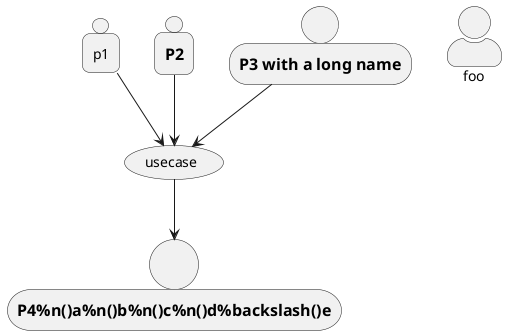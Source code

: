 {
  "sha1": "qwef75bu7pyiv0totrkxnaqbk9dakzk",
  "insertion": {
    "when": "2024-06-04T17:28:43.008Z",
    "url": "https://twitter.com/simonbrown/status/1377927953170976771",
    "user": "plantuml@gmail.com"
  }
}
@startuml
skinparam actorStyle awesome

usecase usecase
person p1
person "==P2" as p2
person "==P3 with a long name" as p3
person "==P4%n()a%n()b%n()c%n()d%backslash()e" as p4

p1 --> usecase
p2 --> usecase
p3 --> usecase

usecase --> p4

actor foo

@enduml
